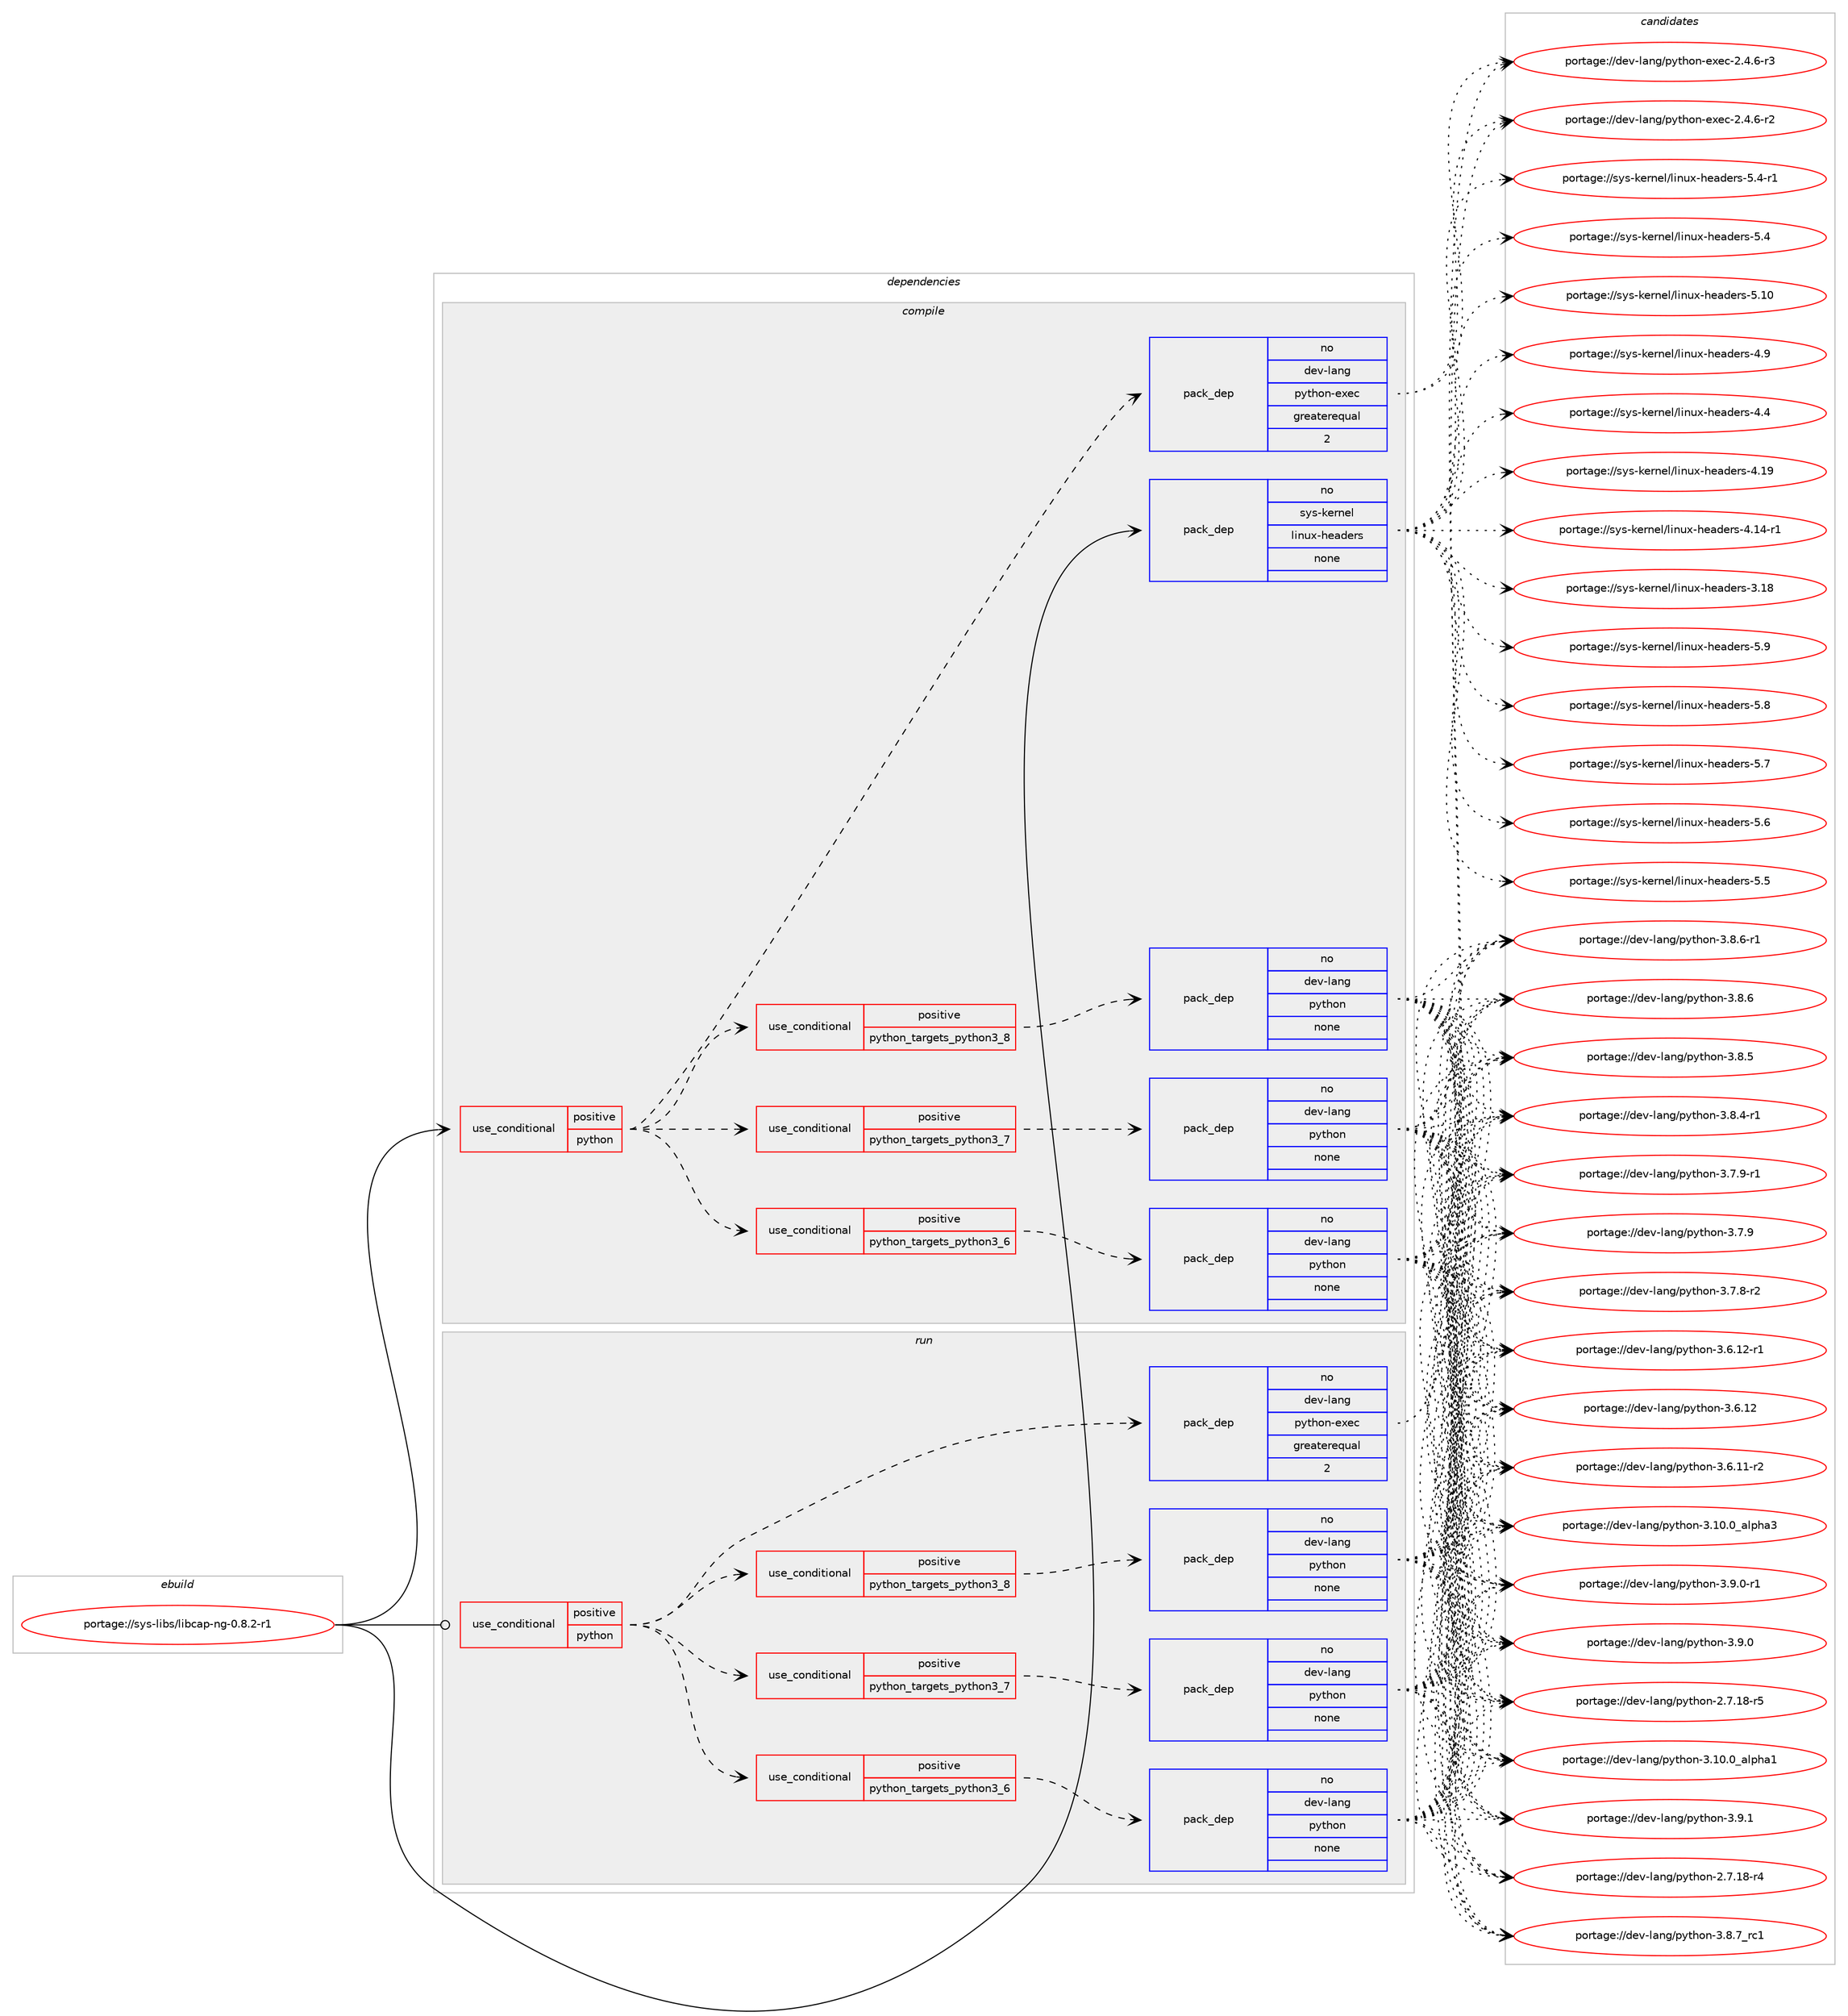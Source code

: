 digraph prolog {

# *************
# Graph options
# *************

newrank=true;
concentrate=true;
compound=true;
graph [rankdir=LR,fontname=Helvetica,fontsize=10,ranksep=1.5];#, ranksep=2.5, nodesep=0.2];
edge  [arrowhead=vee];
node  [fontname=Helvetica,fontsize=10];

# **********
# The ebuild
# **********

subgraph cluster_leftcol {
color=gray;
rank=same;
label=<<i>ebuild</i>>;
id [label="portage://sys-libs/libcap-ng-0.8.2-r1", color=red, width=4, href="../sys-libs/libcap-ng-0.8.2-r1.svg"];
}

# ****************
# The dependencies
# ****************

subgraph cluster_midcol {
color=gray;
label=<<i>dependencies</i>>;
subgraph cluster_compile {
fillcolor="#eeeeee";
style=filled;
label=<<i>compile</i>>;
subgraph cond762 {
dependency3434 [label=<<TABLE BORDER="0" CELLBORDER="1" CELLSPACING="0" CELLPADDING="4"><TR><TD ROWSPAN="3" CELLPADDING="10">use_conditional</TD></TR><TR><TD>positive</TD></TR><TR><TD>python</TD></TR></TABLE>>, shape=none, color=red];
subgraph cond763 {
dependency3435 [label=<<TABLE BORDER="0" CELLBORDER="1" CELLSPACING="0" CELLPADDING="4"><TR><TD ROWSPAN="3" CELLPADDING="10">use_conditional</TD></TR><TR><TD>positive</TD></TR><TR><TD>python_targets_python3_6</TD></TR></TABLE>>, shape=none, color=red];
subgraph pack2620 {
dependency3436 [label=<<TABLE BORDER="0" CELLBORDER="1" CELLSPACING="0" CELLPADDING="4" WIDTH="220"><TR><TD ROWSPAN="6" CELLPADDING="30">pack_dep</TD></TR><TR><TD WIDTH="110">no</TD></TR><TR><TD>dev-lang</TD></TR><TR><TD>python</TD></TR><TR><TD>none</TD></TR><TR><TD></TD></TR></TABLE>>, shape=none, color=blue];
}
dependency3435:e -> dependency3436:w [weight=20,style="dashed",arrowhead="vee"];
}
dependency3434:e -> dependency3435:w [weight=20,style="dashed",arrowhead="vee"];
subgraph cond764 {
dependency3437 [label=<<TABLE BORDER="0" CELLBORDER="1" CELLSPACING="0" CELLPADDING="4"><TR><TD ROWSPAN="3" CELLPADDING="10">use_conditional</TD></TR><TR><TD>positive</TD></TR><TR><TD>python_targets_python3_7</TD></TR></TABLE>>, shape=none, color=red];
subgraph pack2621 {
dependency3438 [label=<<TABLE BORDER="0" CELLBORDER="1" CELLSPACING="0" CELLPADDING="4" WIDTH="220"><TR><TD ROWSPAN="6" CELLPADDING="30">pack_dep</TD></TR><TR><TD WIDTH="110">no</TD></TR><TR><TD>dev-lang</TD></TR><TR><TD>python</TD></TR><TR><TD>none</TD></TR><TR><TD></TD></TR></TABLE>>, shape=none, color=blue];
}
dependency3437:e -> dependency3438:w [weight=20,style="dashed",arrowhead="vee"];
}
dependency3434:e -> dependency3437:w [weight=20,style="dashed",arrowhead="vee"];
subgraph cond765 {
dependency3439 [label=<<TABLE BORDER="0" CELLBORDER="1" CELLSPACING="0" CELLPADDING="4"><TR><TD ROWSPAN="3" CELLPADDING="10">use_conditional</TD></TR><TR><TD>positive</TD></TR><TR><TD>python_targets_python3_8</TD></TR></TABLE>>, shape=none, color=red];
subgraph pack2622 {
dependency3440 [label=<<TABLE BORDER="0" CELLBORDER="1" CELLSPACING="0" CELLPADDING="4" WIDTH="220"><TR><TD ROWSPAN="6" CELLPADDING="30">pack_dep</TD></TR><TR><TD WIDTH="110">no</TD></TR><TR><TD>dev-lang</TD></TR><TR><TD>python</TD></TR><TR><TD>none</TD></TR><TR><TD></TD></TR></TABLE>>, shape=none, color=blue];
}
dependency3439:e -> dependency3440:w [weight=20,style="dashed",arrowhead="vee"];
}
dependency3434:e -> dependency3439:w [weight=20,style="dashed",arrowhead="vee"];
subgraph pack2623 {
dependency3441 [label=<<TABLE BORDER="0" CELLBORDER="1" CELLSPACING="0" CELLPADDING="4" WIDTH="220"><TR><TD ROWSPAN="6" CELLPADDING="30">pack_dep</TD></TR><TR><TD WIDTH="110">no</TD></TR><TR><TD>dev-lang</TD></TR><TR><TD>python-exec</TD></TR><TR><TD>greaterequal</TD></TR><TR><TD>2</TD></TR></TABLE>>, shape=none, color=blue];
}
dependency3434:e -> dependency3441:w [weight=20,style="dashed",arrowhead="vee"];
}
id:e -> dependency3434:w [weight=20,style="solid",arrowhead="vee"];
subgraph pack2624 {
dependency3442 [label=<<TABLE BORDER="0" CELLBORDER="1" CELLSPACING="0" CELLPADDING="4" WIDTH="220"><TR><TD ROWSPAN="6" CELLPADDING="30">pack_dep</TD></TR><TR><TD WIDTH="110">no</TD></TR><TR><TD>sys-kernel</TD></TR><TR><TD>linux-headers</TD></TR><TR><TD>none</TD></TR><TR><TD></TD></TR></TABLE>>, shape=none, color=blue];
}
id:e -> dependency3442:w [weight=20,style="solid",arrowhead="vee"];
}
subgraph cluster_compileandrun {
fillcolor="#eeeeee";
style=filled;
label=<<i>compile and run</i>>;
}
subgraph cluster_run {
fillcolor="#eeeeee";
style=filled;
label=<<i>run</i>>;
subgraph cond766 {
dependency3443 [label=<<TABLE BORDER="0" CELLBORDER="1" CELLSPACING="0" CELLPADDING="4"><TR><TD ROWSPAN="3" CELLPADDING="10">use_conditional</TD></TR><TR><TD>positive</TD></TR><TR><TD>python</TD></TR></TABLE>>, shape=none, color=red];
subgraph cond767 {
dependency3444 [label=<<TABLE BORDER="0" CELLBORDER="1" CELLSPACING="0" CELLPADDING="4"><TR><TD ROWSPAN="3" CELLPADDING="10">use_conditional</TD></TR><TR><TD>positive</TD></TR><TR><TD>python_targets_python3_6</TD></TR></TABLE>>, shape=none, color=red];
subgraph pack2625 {
dependency3445 [label=<<TABLE BORDER="0" CELLBORDER="1" CELLSPACING="0" CELLPADDING="4" WIDTH="220"><TR><TD ROWSPAN="6" CELLPADDING="30">pack_dep</TD></TR><TR><TD WIDTH="110">no</TD></TR><TR><TD>dev-lang</TD></TR><TR><TD>python</TD></TR><TR><TD>none</TD></TR><TR><TD></TD></TR></TABLE>>, shape=none, color=blue];
}
dependency3444:e -> dependency3445:w [weight=20,style="dashed",arrowhead="vee"];
}
dependency3443:e -> dependency3444:w [weight=20,style="dashed",arrowhead="vee"];
subgraph cond768 {
dependency3446 [label=<<TABLE BORDER="0" CELLBORDER="1" CELLSPACING="0" CELLPADDING="4"><TR><TD ROWSPAN="3" CELLPADDING="10">use_conditional</TD></TR><TR><TD>positive</TD></TR><TR><TD>python_targets_python3_7</TD></TR></TABLE>>, shape=none, color=red];
subgraph pack2626 {
dependency3447 [label=<<TABLE BORDER="0" CELLBORDER="1" CELLSPACING="0" CELLPADDING="4" WIDTH="220"><TR><TD ROWSPAN="6" CELLPADDING="30">pack_dep</TD></TR><TR><TD WIDTH="110">no</TD></TR><TR><TD>dev-lang</TD></TR><TR><TD>python</TD></TR><TR><TD>none</TD></TR><TR><TD></TD></TR></TABLE>>, shape=none, color=blue];
}
dependency3446:e -> dependency3447:w [weight=20,style="dashed",arrowhead="vee"];
}
dependency3443:e -> dependency3446:w [weight=20,style="dashed",arrowhead="vee"];
subgraph cond769 {
dependency3448 [label=<<TABLE BORDER="0" CELLBORDER="1" CELLSPACING="0" CELLPADDING="4"><TR><TD ROWSPAN="3" CELLPADDING="10">use_conditional</TD></TR><TR><TD>positive</TD></TR><TR><TD>python_targets_python3_8</TD></TR></TABLE>>, shape=none, color=red];
subgraph pack2627 {
dependency3449 [label=<<TABLE BORDER="0" CELLBORDER="1" CELLSPACING="0" CELLPADDING="4" WIDTH="220"><TR><TD ROWSPAN="6" CELLPADDING="30">pack_dep</TD></TR><TR><TD WIDTH="110">no</TD></TR><TR><TD>dev-lang</TD></TR><TR><TD>python</TD></TR><TR><TD>none</TD></TR><TR><TD></TD></TR></TABLE>>, shape=none, color=blue];
}
dependency3448:e -> dependency3449:w [weight=20,style="dashed",arrowhead="vee"];
}
dependency3443:e -> dependency3448:w [weight=20,style="dashed",arrowhead="vee"];
subgraph pack2628 {
dependency3450 [label=<<TABLE BORDER="0" CELLBORDER="1" CELLSPACING="0" CELLPADDING="4" WIDTH="220"><TR><TD ROWSPAN="6" CELLPADDING="30">pack_dep</TD></TR><TR><TD WIDTH="110">no</TD></TR><TR><TD>dev-lang</TD></TR><TR><TD>python-exec</TD></TR><TR><TD>greaterequal</TD></TR><TR><TD>2</TD></TR></TABLE>>, shape=none, color=blue];
}
dependency3443:e -> dependency3450:w [weight=20,style="dashed",arrowhead="vee"];
}
id:e -> dependency3443:w [weight=20,style="solid",arrowhead="odot"];
}
}

# **************
# The candidates
# **************

subgraph cluster_choices {
rank=same;
color=gray;
label=<<i>candidates</i>>;

subgraph choice2620 {
color=black;
nodesep=1;
choice100101118451089711010347112121116104111110455146574649 [label="portage://dev-lang/python-3.9.1", color=red, width=4,href="../dev-lang/python-3.9.1.svg"];
choice1001011184510897110103471121211161041111104551465746484511449 [label="portage://dev-lang/python-3.9.0-r1", color=red, width=4,href="../dev-lang/python-3.9.0-r1.svg"];
choice100101118451089711010347112121116104111110455146574648 [label="portage://dev-lang/python-3.9.0", color=red, width=4,href="../dev-lang/python-3.9.0.svg"];
choice100101118451089711010347112121116104111110455146564655951149949 [label="portage://dev-lang/python-3.8.7_rc1", color=red, width=4,href="../dev-lang/python-3.8.7_rc1.svg"];
choice1001011184510897110103471121211161041111104551465646544511449 [label="portage://dev-lang/python-3.8.6-r1", color=red, width=4,href="../dev-lang/python-3.8.6-r1.svg"];
choice100101118451089711010347112121116104111110455146564654 [label="portage://dev-lang/python-3.8.6", color=red, width=4,href="../dev-lang/python-3.8.6.svg"];
choice100101118451089711010347112121116104111110455146564653 [label="portage://dev-lang/python-3.8.5", color=red, width=4,href="../dev-lang/python-3.8.5.svg"];
choice1001011184510897110103471121211161041111104551465646524511449 [label="portage://dev-lang/python-3.8.4-r1", color=red, width=4,href="../dev-lang/python-3.8.4-r1.svg"];
choice1001011184510897110103471121211161041111104551465546574511449 [label="portage://dev-lang/python-3.7.9-r1", color=red, width=4,href="../dev-lang/python-3.7.9-r1.svg"];
choice100101118451089711010347112121116104111110455146554657 [label="portage://dev-lang/python-3.7.9", color=red, width=4,href="../dev-lang/python-3.7.9.svg"];
choice1001011184510897110103471121211161041111104551465546564511450 [label="portage://dev-lang/python-3.7.8-r2", color=red, width=4,href="../dev-lang/python-3.7.8-r2.svg"];
choice100101118451089711010347112121116104111110455146544649504511449 [label="portage://dev-lang/python-3.6.12-r1", color=red, width=4,href="../dev-lang/python-3.6.12-r1.svg"];
choice10010111845108971101034711212111610411111045514654464950 [label="portage://dev-lang/python-3.6.12", color=red, width=4,href="../dev-lang/python-3.6.12.svg"];
choice100101118451089711010347112121116104111110455146544649494511450 [label="portage://dev-lang/python-3.6.11-r2", color=red, width=4,href="../dev-lang/python-3.6.11-r2.svg"];
choice1001011184510897110103471121211161041111104551464948464895971081121049751 [label="portage://dev-lang/python-3.10.0_alpha3", color=red, width=4,href="../dev-lang/python-3.10.0_alpha3.svg"];
choice1001011184510897110103471121211161041111104551464948464895971081121049749 [label="portage://dev-lang/python-3.10.0_alpha1", color=red, width=4,href="../dev-lang/python-3.10.0_alpha1.svg"];
choice100101118451089711010347112121116104111110455046554649564511453 [label="portage://dev-lang/python-2.7.18-r5", color=red, width=4,href="../dev-lang/python-2.7.18-r5.svg"];
choice100101118451089711010347112121116104111110455046554649564511452 [label="portage://dev-lang/python-2.7.18-r4", color=red, width=4,href="../dev-lang/python-2.7.18-r4.svg"];
dependency3436:e -> choice100101118451089711010347112121116104111110455146574649:w [style=dotted,weight="100"];
dependency3436:e -> choice1001011184510897110103471121211161041111104551465746484511449:w [style=dotted,weight="100"];
dependency3436:e -> choice100101118451089711010347112121116104111110455146574648:w [style=dotted,weight="100"];
dependency3436:e -> choice100101118451089711010347112121116104111110455146564655951149949:w [style=dotted,weight="100"];
dependency3436:e -> choice1001011184510897110103471121211161041111104551465646544511449:w [style=dotted,weight="100"];
dependency3436:e -> choice100101118451089711010347112121116104111110455146564654:w [style=dotted,weight="100"];
dependency3436:e -> choice100101118451089711010347112121116104111110455146564653:w [style=dotted,weight="100"];
dependency3436:e -> choice1001011184510897110103471121211161041111104551465646524511449:w [style=dotted,weight="100"];
dependency3436:e -> choice1001011184510897110103471121211161041111104551465546574511449:w [style=dotted,weight="100"];
dependency3436:e -> choice100101118451089711010347112121116104111110455146554657:w [style=dotted,weight="100"];
dependency3436:e -> choice1001011184510897110103471121211161041111104551465546564511450:w [style=dotted,weight="100"];
dependency3436:e -> choice100101118451089711010347112121116104111110455146544649504511449:w [style=dotted,weight="100"];
dependency3436:e -> choice10010111845108971101034711212111610411111045514654464950:w [style=dotted,weight="100"];
dependency3436:e -> choice100101118451089711010347112121116104111110455146544649494511450:w [style=dotted,weight="100"];
dependency3436:e -> choice1001011184510897110103471121211161041111104551464948464895971081121049751:w [style=dotted,weight="100"];
dependency3436:e -> choice1001011184510897110103471121211161041111104551464948464895971081121049749:w [style=dotted,weight="100"];
dependency3436:e -> choice100101118451089711010347112121116104111110455046554649564511453:w [style=dotted,weight="100"];
dependency3436:e -> choice100101118451089711010347112121116104111110455046554649564511452:w [style=dotted,weight="100"];
}
subgraph choice2621 {
color=black;
nodesep=1;
choice100101118451089711010347112121116104111110455146574649 [label="portage://dev-lang/python-3.9.1", color=red, width=4,href="../dev-lang/python-3.9.1.svg"];
choice1001011184510897110103471121211161041111104551465746484511449 [label="portage://dev-lang/python-3.9.0-r1", color=red, width=4,href="../dev-lang/python-3.9.0-r1.svg"];
choice100101118451089711010347112121116104111110455146574648 [label="portage://dev-lang/python-3.9.0", color=red, width=4,href="../dev-lang/python-3.9.0.svg"];
choice100101118451089711010347112121116104111110455146564655951149949 [label="portage://dev-lang/python-3.8.7_rc1", color=red, width=4,href="../dev-lang/python-3.8.7_rc1.svg"];
choice1001011184510897110103471121211161041111104551465646544511449 [label="portage://dev-lang/python-3.8.6-r1", color=red, width=4,href="../dev-lang/python-3.8.6-r1.svg"];
choice100101118451089711010347112121116104111110455146564654 [label="portage://dev-lang/python-3.8.6", color=red, width=4,href="../dev-lang/python-3.8.6.svg"];
choice100101118451089711010347112121116104111110455146564653 [label="portage://dev-lang/python-3.8.5", color=red, width=4,href="../dev-lang/python-3.8.5.svg"];
choice1001011184510897110103471121211161041111104551465646524511449 [label="portage://dev-lang/python-3.8.4-r1", color=red, width=4,href="../dev-lang/python-3.8.4-r1.svg"];
choice1001011184510897110103471121211161041111104551465546574511449 [label="portage://dev-lang/python-3.7.9-r1", color=red, width=4,href="../dev-lang/python-3.7.9-r1.svg"];
choice100101118451089711010347112121116104111110455146554657 [label="portage://dev-lang/python-3.7.9", color=red, width=4,href="../dev-lang/python-3.7.9.svg"];
choice1001011184510897110103471121211161041111104551465546564511450 [label="portage://dev-lang/python-3.7.8-r2", color=red, width=4,href="../dev-lang/python-3.7.8-r2.svg"];
choice100101118451089711010347112121116104111110455146544649504511449 [label="portage://dev-lang/python-3.6.12-r1", color=red, width=4,href="../dev-lang/python-3.6.12-r1.svg"];
choice10010111845108971101034711212111610411111045514654464950 [label="portage://dev-lang/python-3.6.12", color=red, width=4,href="../dev-lang/python-3.6.12.svg"];
choice100101118451089711010347112121116104111110455146544649494511450 [label="portage://dev-lang/python-3.6.11-r2", color=red, width=4,href="../dev-lang/python-3.6.11-r2.svg"];
choice1001011184510897110103471121211161041111104551464948464895971081121049751 [label="portage://dev-lang/python-3.10.0_alpha3", color=red, width=4,href="../dev-lang/python-3.10.0_alpha3.svg"];
choice1001011184510897110103471121211161041111104551464948464895971081121049749 [label="portage://dev-lang/python-3.10.0_alpha1", color=red, width=4,href="../dev-lang/python-3.10.0_alpha1.svg"];
choice100101118451089711010347112121116104111110455046554649564511453 [label="portage://dev-lang/python-2.7.18-r5", color=red, width=4,href="../dev-lang/python-2.7.18-r5.svg"];
choice100101118451089711010347112121116104111110455046554649564511452 [label="portage://dev-lang/python-2.7.18-r4", color=red, width=4,href="../dev-lang/python-2.7.18-r4.svg"];
dependency3438:e -> choice100101118451089711010347112121116104111110455146574649:w [style=dotted,weight="100"];
dependency3438:e -> choice1001011184510897110103471121211161041111104551465746484511449:w [style=dotted,weight="100"];
dependency3438:e -> choice100101118451089711010347112121116104111110455146574648:w [style=dotted,weight="100"];
dependency3438:e -> choice100101118451089711010347112121116104111110455146564655951149949:w [style=dotted,weight="100"];
dependency3438:e -> choice1001011184510897110103471121211161041111104551465646544511449:w [style=dotted,weight="100"];
dependency3438:e -> choice100101118451089711010347112121116104111110455146564654:w [style=dotted,weight="100"];
dependency3438:e -> choice100101118451089711010347112121116104111110455146564653:w [style=dotted,weight="100"];
dependency3438:e -> choice1001011184510897110103471121211161041111104551465646524511449:w [style=dotted,weight="100"];
dependency3438:e -> choice1001011184510897110103471121211161041111104551465546574511449:w [style=dotted,weight="100"];
dependency3438:e -> choice100101118451089711010347112121116104111110455146554657:w [style=dotted,weight="100"];
dependency3438:e -> choice1001011184510897110103471121211161041111104551465546564511450:w [style=dotted,weight="100"];
dependency3438:e -> choice100101118451089711010347112121116104111110455146544649504511449:w [style=dotted,weight="100"];
dependency3438:e -> choice10010111845108971101034711212111610411111045514654464950:w [style=dotted,weight="100"];
dependency3438:e -> choice100101118451089711010347112121116104111110455146544649494511450:w [style=dotted,weight="100"];
dependency3438:e -> choice1001011184510897110103471121211161041111104551464948464895971081121049751:w [style=dotted,weight="100"];
dependency3438:e -> choice1001011184510897110103471121211161041111104551464948464895971081121049749:w [style=dotted,weight="100"];
dependency3438:e -> choice100101118451089711010347112121116104111110455046554649564511453:w [style=dotted,weight="100"];
dependency3438:e -> choice100101118451089711010347112121116104111110455046554649564511452:w [style=dotted,weight="100"];
}
subgraph choice2622 {
color=black;
nodesep=1;
choice100101118451089711010347112121116104111110455146574649 [label="portage://dev-lang/python-3.9.1", color=red, width=4,href="../dev-lang/python-3.9.1.svg"];
choice1001011184510897110103471121211161041111104551465746484511449 [label="portage://dev-lang/python-3.9.0-r1", color=red, width=4,href="../dev-lang/python-3.9.0-r1.svg"];
choice100101118451089711010347112121116104111110455146574648 [label="portage://dev-lang/python-3.9.0", color=red, width=4,href="../dev-lang/python-3.9.0.svg"];
choice100101118451089711010347112121116104111110455146564655951149949 [label="portage://dev-lang/python-3.8.7_rc1", color=red, width=4,href="../dev-lang/python-3.8.7_rc1.svg"];
choice1001011184510897110103471121211161041111104551465646544511449 [label="portage://dev-lang/python-3.8.6-r1", color=red, width=4,href="../dev-lang/python-3.8.6-r1.svg"];
choice100101118451089711010347112121116104111110455146564654 [label="portage://dev-lang/python-3.8.6", color=red, width=4,href="../dev-lang/python-3.8.6.svg"];
choice100101118451089711010347112121116104111110455146564653 [label="portage://dev-lang/python-3.8.5", color=red, width=4,href="../dev-lang/python-3.8.5.svg"];
choice1001011184510897110103471121211161041111104551465646524511449 [label="portage://dev-lang/python-3.8.4-r1", color=red, width=4,href="../dev-lang/python-3.8.4-r1.svg"];
choice1001011184510897110103471121211161041111104551465546574511449 [label="portage://dev-lang/python-3.7.9-r1", color=red, width=4,href="../dev-lang/python-3.7.9-r1.svg"];
choice100101118451089711010347112121116104111110455146554657 [label="portage://dev-lang/python-3.7.9", color=red, width=4,href="../dev-lang/python-3.7.9.svg"];
choice1001011184510897110103471121211161041111104551465546564511450 [label="portage://dev-lang/python-3.7.8-r2", color=red, width=4,href="../dev-lang/python-3.7.8-r2.svg"];
choice100101118451089711010347112121116104111110455146544649504511449 [label="portage://dev-lang/python-3.6.12-r1", color=red, width=4,href="../dev-lang/python-3.6.12-r1.svg"];
choice10010111845108971101034711212111610411111045514654464950 [label="portage://dev-lang/python-3.6.12", color=red, width=4,href="../dev-lang/python-3.6.12.svg"];
choice100101118451089711010347112121116104111110455146544649494511450 [label="portage://dev-lang/python-3.6.11-r2", color=red, width=4,href="../dev-lang/python-3.6.11-r2.svg"];
choice1001011184510897110103471121211161041111104551464948464895971081121049751 [label="portage://dev-lang/python-3.10.0_alpha3", color=red, width=4,href="../dev-lang/python-3.10.0_alpha3.svg"];
choice1001011184510897110103471121211161041111104551464948464895971081121049749 [label="portage://dev-lang/python-3.10.0_alpha1", color=red, width=4,href="../dev-lang/python-3.10.0_alpha1.svg"];
choice100101118451089711010347112121116104111110455046554649564511453 [label="portage://dev-lang/python-2.7.18-r5", color=red, width=4,href="../dev-lang/python-2.7.18-r5.svg"];
choice100101118451089711010347112121116104111110455046554649564511452 [label="portage://dev-lang/python-2.7.18-r4", color=red, width=4,href="../dev-lang/python-2.7.18-r4.svg"];
dependency3440:e -> choice100101118451089711010347112121116104111110455146574649:w [style=dotted,weight="100"];
dependency3440:e -> choice1001011184510897110103471121211161041111104551465746484511449:w [style=dotted,weight="100"];
dependency3440:e -> choice100101118451089711010347112121116104111110455146574648:w [style=dotted,weight="100"];
dependency3440:e -> choice100101118451089711010347112121116104111110455146564655951149949:w [style=dotted,weight="100"];
dependency3440:e -> choice1001011184510897110103471121211161041111104551465646544511449:w [style=dotted,weight="100"];
dependency3440:e -> choice100101118451089711010347112121116104111110455146564654:w [style=dotted,weight="100"];
dependency3440:e -> choice100101118451089711010347112121116104111110455146564653:w [style=dotted,weight="100"];
dependency3440:e -> choice1001011184510897110103471121211161041111104551465646524511449:w [style=dotted,weight="100"];
dependency3440:e -> choice1001011184510897110103471121211161041111104551465546574511449:w [style=dotted,weight="100"];
dependency3440:e -> choice100101118451089711010347112121116104111110455146554657:w [style=dotted,weight="100"];
dependency3440:e -> choice1001011184510897110103471121211161041111104551465546564511450:w [style=dotted,weight="100"];
dependency3440:e -> choice100101118451089711010347112121116104111110455146544649504511449:w [style=dotted,weight="100"];
dependency3440:e -> choice10010111845108971101034711212111610411111045514654464950:w [style=dotted,weight="100"];
dependency3440:e -> choice100101118451089711010347112121116104111110455146544649494511450:w [style=dotted,weight="100"];
dependency3440:e -> choice1001011184510897110103471121211161041111104551464948464895971081121049751:w [style=dotted,weight="100"];
dependency3440:e -> choice1001011184510897110103471121211161041111104551464948464895971081121049749:w [style=dotted,weight="100"];
dependency3440:e -> choice100101118451089711010347112121116104111110455046554649564511453:w [style=dotted,weight="100"];
dependency3440:e -> choice100101118451089711010347112121116104111110455046554649564511452:w [style=dotted,weight="100"];
}
subgraph choice2623 {
color=black;
nodesep=1;
choice10010111845108971101034711212111610411111045101120101994550465246544511451 [label="portage://dev-lang/python-exec-2.4.6-r3", color=red, width=4,href="../dev-lang/python-exec-2.4.6-r3.svg"];
choice10010111845108971101034711212111610411111045101120101994550465246544511450 [label="portage://dev-lang/python-exec-2.4.6-r2", color=red, width=4,href="../dev-lang/python-exec-2.4.6-r2.svg"];
dependency3441:e -> choice10010111845108971101034711212111610411111045101120101994550465246544511451:w [style=dotted,weight="100"];
dependency3441:e -> choice10010111845108971101034711212111610411111045101120101994550465246544511450:w [style=dotted,weight="100"];
}
subgraph choice2624 {
color=black;
nodesep=1;
choice1151211154510710111411010110847108105110117120451041019710010111411545534657 [label="portage://sys-kernel/linux-headers-5.9", color=red, width=4,href="../sys-kernel/linux-headers-5.9.svg"];
choice1151211154510710111411010110847108105110117120451041019710010111411545534656 [label="portage://sys-kernel/linux-headers-5.8", color=red, width=4,href="../sys-kernel/linux-headers-5.8.svg"];
choice1151211154510710111411010110847108105110117120451041019710010111411545534655 [label="portage://sys-kernel/linux-headers-5.7", color=red, width=4,href="../sys-kernel/linux-headers-5.7.svg"];
choice1151211154510710111411010110847108105110117120451041019710010111411545534654 [label="portage://sys-kernel/linux-headers-5.6", color=red, width=4,href="../sys-kernel/linux-headers-5.6.svg"];
choice1151211154510710111411010110847108105110117120451041019710010111411545534653 [label="portage://sys-kernel/linux-headers-5.5", color=red, width=4,href="../sys-kernel/linux-headers-5.5.svg"];
choice11512111545107101114110101108471081051101171204510410197100101114115455346524511449 [label="portage://sys-kernel/linux-headers-5.4-r1", color=red, width=4,href="../sys-kernel/linux-headers-5.4-r1.svg"];
choice1151211154510710111411010110847108105110117120451041019710010111411545534652 [label="portage://sys-kernel/linux-headers-5.4", color=red, width=4,href="../sys-kernel/linux-headers-5.4.svg"];
choice115121115451071011141101011084710810511011712045104101971001011141154553464948 [label="portage://sys-kernel/linux-headers-5.10", color=red, width=4,href="../sys-kernel/linux-headers-5.10.svg"];
choice1151211154510710111411010110847108105110117120451041019710010111411545524657 [label="portage://sys-kernel/linux-headers-4.9", color=red, width=4,href="../sys-kernel/linux-headers-4.9.svg"];
choice1151211154510710111411010110847108105110117120451041019710010111411545524652 [label="portage://sys-kernel/linux-headers-4.4", color=red, width=4,href="../sys-kernel/linux-headers-4.4.svg"];
choice115121115451071011141101011084710810511011712045104101971001011141154552464957 [label="portage://sys-kernel/linux-headers-4.19", color=red, width=4,href="../sys-kernel/linux-headers-4.19.svg"];
choice1151211154510710111411010110847108105110117120451041019710010111411545524649524511449 [label="portage://sys-kernel/linux-headers-4.14-r1", color=red, width=4,href="../sys-kernel/linux-headers-4.14-r1.svg"];
choice115121115451071011141101011084710810511011712045104101971001011141154551464956 [label="portage://sys-kernel/linux-headers-3.18", color=red, width=4,href="../sys-kernel/linux-headers-3.18.svg"];
dependency3442:e -> choice1151211154510710111411010110847108105110117120451041019710010111411545534657:w [style=dotted,weight="100"];
dependency3442:e -> choice1151211154510710111411010110847108105110117120451041019710010111411545534656:w [style=dotted,weight="100"];
dependency3442:e -> choice1151211154510710111411010110847108105110117120451041019710010111411545534655:w [style=dotted,weight="100"];
dependency3442:e -> choice1151211154510710111411010110847108105110117120451041019710010111411545534654:w [style=dotted,weight="100"];
dependency3442:e -> choice1151211154510710111411010110847108105110117120451041019710010111411545534653:w [style=dotted,weight="100"];
dependency3442:e -> choice11512111545107101114110101108471081051101171204510410197100101114115455346524511449:w [style=dotted,weight="100"];
dependency3442:e -> choice1151211154510710111411010110847108105110117120451041019710010111411545534652:w [style=dotted,weight="100"];
dependency3442:e -> choice115121115451071011141101011084710810511011712045104101971001011141154553464948:w [style=dotted,weight="100"];
dependency3442:e -> choice1151211154510710111411010110847108105110117120451041019710010111411545524657:w [style=dotted,weight="100"];
dependency3442:e -> choice1151211154510710111411010110847108105110117120451041019710010111411545524652:w [style=dotted,weight="100"];
dependency3442:e -> choice115121115451071011141101011084710810511011712045104101971001011141154552464957:w [style=dotted,weight="100"];
dependency3442:e -> choice1151211154510710111411010110847108105110117120451041019710010111411545524649524511449:w [style=dotted,weight="100"];
dependency3442:e -> choice115121115451071011141101011084710810511011712045104101971001011141154551464956:w [style=dotted,weight="100"];
}
subgraph choice2625 {
color=black;
nodesep=1;
choice100101118451089711010347112121116104111110455146574649 [label="portage://dev-lang/python-3.9.1", color=red, width=4,href="../dev-lang/python-3.9.1.svg"];
choice1001011184510897110103471121211161041111104551465746484511449 [label="portage://dev-lang/python-3.9.0-r1", color=red, width=4,href="../dev-lang/python-3.9.0-r1.svg"];
choice100101118451089711010347112121116104111110455146574648 [label="portage://dev-lang/python-3.9.0", color=red, width=4,href="../dev-lang/python-3.9.0.svg"];
choice100101118451089711010347112121116104111110455146564655951149949 [label="portage://dev-lang/python-3.8.7_rc1", color=red, width=4,href="../dev-lang/python-3.8.7_rc1.svg"];
choice1001011184510897110103471121211161041111104551465646544511449 [label="portage://dev-lang/python-3.8.6-r1", color=red, width=4,href="../dev-lang/python-3.8.6-r1.svg"];
choice100101118451089711010347112121116104111110455146564654 [label="portage://dev-lang/python-3.8.6", color=red, width=4,href="../dev-lang/python-3.8.6.svg"];
choice100101118451089711010347112121116104111110455146564653 [label="portage://dev-lang/python-3.8.5", color=red, width=4,href="../dev-lang/python-3.8.5.svg"];
choice1001011184510897110103471121211161041111104551465646524511449 [label="portage://dev-lang/python-3.8.4-r1", color=red, width=4,href="../dev-lang/python-3.8.4-r1.svg"];
choice1001011184510897110103471121211161041111104551465546574511449 [label="portage://dev-lang/python-3.7.9-r1", color=red, width=4,href="../dev-lang/python-3.7.9-r1.svg"];
choice100101118451089711010347112121116104111110455146554657 [label="portage://dev-lang/python-3.7.9", color=red, width=4,href="../dev-lang/python-3.7.9.svg"];
choice1001011184510897110103471121211161041111104551465546564511450 [label="portage://dev-lang/python-3.7.8-r2", color=red, width=4,href="../dev-lang/python-3.7.8-r2.svg"];
choice100101118451089711010347112121116104111110455146544649504511449 [label="portage://dev-lang/python-3.6.12-r1", color=red, width=4,href="../dev-lang/python-3.6.12-r1.svg"];
choice10010111845108971101034711212111610411111045514654464950 [label="portage://dev-lang/python-3.6.12", color=red, width=4,href="../dev-lang/python-3.6.12.svg"];
choice100101118451089711010347112121116104111110455146544649494511450 [label="portage://dev-lang/python-3.6.11-r2", color=red, width=4,href="../dev-lang/python-3.6.11-r2.svg"];
choice1001011184510897110103471121211161041111104551464948464895971081121049751 [label="portage://dev-lang/python-3.10.0_alpha3", color=red, width=4,href="../dev-lang/python-3.10.0_alpha3.svg"];
choice1001011184510897110103471121211161041111104551464948464895971081121049749 [label="portage://dev-lang/python-3.10.0_alpha1", color=red, width=4,href="../dev-lang/python-3.10.0_alpha1.svg"];
choice100101118451089711010347112121116104111110455046554649564511453 [label="portage://dev-lang/python-2.7.18-r5", color=red, width=4,href="../dev-lang/python-2.7.18-r5.svg"];
choice100101118451089711010347112121116104111110455046554649564511452 [label="portage://dev-lang/python-2.7.18-r4", color=red, width=4,href="../dev-lang/python-2.7.18-r4.svg"];
dependency3445:e -> choice100101118451089711010347112121116104111110455146574649:w [style=dotted,weight="100"];
dependency3445:e -> choice1001011184510897110103471121211161041111104551465746484511449:w [style=dotted,weight="100"];
dependency3445:e -> choice100101118451089711010347112121116104111110455146574648:w [style=dotted,weight="100"];
dependency3445:e -> choice100101118451089711010347112121116104111110455146564655951149949:w [style=dotted,weight="100"];
dependency3445:e -> choice1001011184510897110103471121211161041111104551465646544511449:w [style=dotted,weight="100"];
dependency3445:e -> choice100101118451089711010347112121116104111110455146564654:w [style=dotted,weight="100"];
dependency3445:e -> choice100101118451089711010347112121116104111110455146564653:w [style=dotted,weight="100"];
dependency3445:e -> choice1001011184510897110103471121211161041111104551465646524511449:w [style=dotted,weight="100"];
dependency3445:e -> choice1001011184510897110103471121211161041111104551465546574511449:w [style=dotted,weight="100"];
dependency3445:e -> choice100101118451089711010347112121116104111110455146554657:w [style=dotted,weight="100"];
dependency3445:e -> choice1001011184510897110103471121211161041111104551465546564511450:w [style=dotted,weight="100"];
dependency3445:e -> choice100101118451089711010347112121116104111110455146544649504511449:w [style=dotted,weight="100"];
dependency3445:e -> choice10010111845108971101034711212111610411111045514654464950:w [style=dotted,weight="100"];
dependency3445:e -> choice100101118451089711010347112121116104111110455146544649494511450:w [style=dotted,weight="100"];
dependency3445:e -> choice1001011184510897110103471121211161041111104551464948464895971081121049751:w [style=dotted,weight="100"];
dependency3445:e -> choice1001011184510897110103471121211161041111104551464948464895971081121049749:w [style=dotted,weight="100"];
dependency3445:e -> choice100101118451089711010347112121116104111110455046554649564511453:w [style=dotted,weight="100"];
dependency3445:e -> choice100101118451089711010347112121116104111110455046554649564511452:w [style=dotted,weight="100"];
}
subgraph choice2626 {
color=black;
nodesep=1;
choice100101118451089711010347112121116104111110455146574649 [label="portage://dev-lang/python-3.9.1", color=red, width=4,href="../dev-lang/python-3.9.1.svg"];
choice1001011184510897110103471121211161041111104551465746484511449 [label="portage://dev-lang/python-3.9.0-r1", color=red, width=4,href="../dev-lang/python-3.9.0-r1.svg"];
choice100101118451089711010347112121116104111110455146574648 [label="portage://dev-lang/python-3.9.0", color=red, width=4,href="../dev-lang/python-3.9.0.svg"];
choice100101118451089711010347112121116104111110455146564655951149949 [label="portage://dev-lang/python-3.8.7_rc1", color=red, width=4,href="../dev-lang/python-3.8.7_rc1.svg"];
choice1001011184510897110103471121211161041111104551465646544511449 [label="portage://dev-lang/python-3.8.6-r1", color=red, width=4,href="../dev-lang/python-3.8.6-r1.svg"];
choice100101118451089711010347112121116104111110455146564654 [label="portage://dev-lang/python-3.8.6", color=red, width=4,href="../dev-lang/python-3.8.6.svg"];
choice100101118451089711010347112121116104111110455146564653 [label="portage://dev-lang/python-3.8.5", color=red, width=4,href="../dev-lang/python-3.8.5.svg"];
choice1001011184510897110103471121211161041111104551465646524511449 [label="portage://dev-lang/python-3.8.4-r1", color=red, width=4,href="../dev-lang/python-3.8.4-r1.svg"];
choice1001011184510897110103471121211161041111104551465546574511449 [label="portage://dev-lang/python-3.7.9-r1", color=red, width=4,href="../dev-lang/python-3.7.9-r1.svg"];
choice100101118451089711010347112121116104111110455146554657 [label="portage://dev-lang/python-3.7.9", color=red, width=4,href="../dev-lang/python-3.7.9.svg"];
choice1001011184510897110103471121211161041111104551465546564511450 [label="portage://dev-lang/python-3.7.8-r2", color=red, width=4,href="../dev-lang/python-3.7.8-r2.svg"];
choice100101118451089711010347112121116104111110455146544649504511449 [label="portage://dev-lang/python-3.6.12-r1", color=red, width=4,href="../dev-lang/python-3.6.12-r1.svg"];
choice10010111845108971101034711212111610411111045514654464950 [label="portage://dev-lang/python-3.6.12", color=red, width=4,href="../dev-lang/python-3.6.12.svg"];
choice100101118451089711010347112121116104111110455146544649494511450 [label="portage://dev-lang/python-3.6.11-r2", color=red, width=4,href="../dev-lang/python-3.6.11-r2.svg"];
choice1001011184510897110103471121211161041111104551464948464895971081121049751 [label="portage://dev-lang/python-3.10.0_alpha3", color=red, width=4,href="../dev-lang/python-3.10.0_alpha3.svg"];
choice1001011184510897110103471121211161041111104551464948464895971081121049749 [label="portage://dev-lang/python-3.10.0_alpha1", color=red, width=4,href="../dev-lang/python-3.10.0_alpha1.svg"];
choice100101118451089711010347112121116104111110455046554649564511453 [label="portage://dev-lang/python-2.7.18-r5", color=red, width=4,href="../dev-lang/python-2.7.18-r5.svg"];
choice100101118451089711010347112121116104111110455046554649564511452 [label="portage://dev-lang/python-2.7.18-r4", color=red, width=4,href="../dev-lang/python-2.7.18-r4.svg"];
dependency3447:e -> choice100101118451089711010347112121116104111110455146574649:w [style=dotted,weight="100"];
dependency3447:e -> choice1001011184510897110103471121211161041111104551465746484511449:w [style=dotted,weight="100"];
dependency3447:e -> choice100101118451089711010347112121116104111110455146574648:w [style=dotted,weight="100"];
dependency3447:e -> choice100101118451089711010347112121116104111110455146564655951149949:w [style=dotted,weight="100"];
dependency3447:e -> choice1001011184510897110103471121211161041111104551465646544511449:w [style=dotted,weight="100"];
dependency3447:e -> choice100101118451089711010347112121116104111110455146564654:w [style=dotted,weight="100"];
dependency3447:e -> choice100101118451089711010347112121116104111110455146564653:w [style=dotted,weight="100"];
dependency3447:e -> choice1001011184510897110103471121211161041111104551465646524511449:w [style=dotted,weight="100"];
dependency3447:e -> choice1001011184510897110103471121211161041111104551465546574511449:w [style=dotted,weight="100"];
dependency3447:e -> choice100101118451089711010347112121116104111110455146554657:w [style=dotted,weight="100"];
dependency3447:e -> choice1001011184510897110103471121211161041111104551465546564511450:w [style=dotted,weight="100"];
dependency3447:e -> choice100101118451089711010347112121116104111110455146544649504511449:w [style=dotted,weight="100"];
dependency3447:e -> choice10010111845108971101034711212111610411111045514654464950:w [style=dotted,weight="100"];
dependency3447:e -> choice100101118451089711010347112121116104111110455146544649494511450:w [style=dotted,weight="100"];
dependency3447:e -> choice1001011184510897110103471121211161041111104551464948464895971081121049751:w [style=dotted,weight="100"];
dependency3447:e -> choice1001011184510897110103471121211161041111104551464948464895971081121049749:w [style=dotted,weight="100"];
dependency3447:e -> choice100101118451089711010347112121116104111110455046554649564511453:w [style=dotted,weight="100"];
dependency3447:e -> choice100101118451089711010347112121116104111110455046554649564511452:w [style=dotted,weight="100"];
}
subgraph choice2627 {
color=black;
nodesep=1;
choice100101118451089711010347112121116104111110455146574649 [label="portage://dev-lang/python-3.9.1", color=red, width=4,href="../dev-lang/python-3.9.1.svg"];
choice1001011184510897110103471121211161041111104551465746484511449 [label="portage://dev-lang/python-3.9.0-r1", color=red, width=4,href="../dev-lang/python-3.9.0-r1.svg"];
choice100101118451089711010347112121116104111110455146574648 [label="portage://dev-lang/python-3.9.0", color=red, width=4,href="../dev-lang/python-3.9.0.svg"];
choice100101118451089711010347112121116104111110455146564655951149949 [label="portage://dev-lang/python-3.8.7_rc1", color=red, width=4,href="../dev-lang/python-3.8.7_rc1.svg"];
choice1001011184510897110103471121211161041111104551465646544511449 [label="portage://dev-lang/python-3.8.6-r1", color=red, width=4,href="../dev-lang/python-3.8.6-r1.svg"];
choice100101118451089711010347112121116104111110455146564654 [label="portage://dev-lang/python-3.8.6", color=red, width=4,href="../dev-lang/python-3.8.6.svg"];
choice100101118451089711010347112121116104111110455146564653 [label="portage://dev-lang/python-3.8.5", color=red, width=4,href="../dev-lang/python-3.8.5.svg"];
choice1001011184510897110103471121211161041111104551465646524511449 [label="portage://dev-lang/python-3.8.4-r1", color=red, width=4,href="../dev-lang/python-3.8.4-r1.svg"];
choice1001011184510897110103471121211161041111104551465546574511449 [label="portage://dev-lang/python-3.7.9-r1", color=red, width=4,href="../dev-lang/python-3.7.9-r1.svg"];
choice100101118451089711010347112121116104111110455146554657 [label="portage://dev-lang/python-3.7.9", color=red, width=4,href="../dev-lang/python-3.7.9.svg"];
choice1001011184510897110103471121211161041111104551465546564511450 [label="portage://dev-lang/python-3.7.8-r2", color=red, width=4,href="../dev-lang/python-3.7.8-r2.svg"];
choice100101118451089711010347112121116104111110455146544649504511449 [label="portage://dev-lang/python-3.6.12-r1", color=red, width=4,href="../dev-lang/python-3.6.12-r1.svg"];
choice10010111845108971101034711212111610411111045514654464950 [label="portage://dev-lang/python-3.6.12", color=red, width=4,href="../dev-lang/python-3.6.12.svg"];
choice100101118451089711010347112121116104111110455146544649494511450 [label="portage://dev-lang/python-3.6.11-r2", color=red, width=4,href="../dev-lang/python-3.6.11-r2.svg"];
choice1001011184510897110103471121211161041111104551464948464895971081121049751 [label="portage://dev-lang/python-3.10.0_alpha3", color=red, width=4,href="../dev-lang/python-3.10.0_alpha3.svg"];
choice1001011184510897110103471121211161041111104551464948464895971081121049749 [label="portage://dev-lang/python-3.10.0_alpha1", color=red, width=4,href="../dev-lang/python-3.10.0_alpha1.svg"];
choice100101118451089711010347112121116104111110455046554649564511453 [label="portage://dev-lang/python-2.7.18-r5", color=red, width=4,href="../dev-lang/python-2.7.18-r5.svg"];
choice100101118451089711010347112121116104111110455046554649564511452 [label="portage://dev-lang/python-2.7.18-r4", color=red, width=4,href="../dev-lang/python-2.7.18-r4.svg"];
dependency3449:e -> choice100101118451089711010347112121116104111110455146574649:w [style=dotted,weight="100"];
dependency3449:e -> choice1001011184510897110103471121211161041111104551465746484511449:w [style=dotted,weight="100"];
dependency3449:e -> choice100101118451089711010347112121116104111110455146574648:w [style=dotted,weight="100"];
dependency3449:e -> choice100101118451089711010347112121116104111110455146564655951149949:w [style=dotted,weight="100"];
dependency3449:e -> choice1001011184510897110103471121211161041111104551465646544511449:w [style=dotted,weight="100"];
dependency3449:e -> choice100101118451089711010347112121116104111110455146564654:w [style=dotted,weight="100"];
dependency3449:e -> choice100101118451089711010347112121116104111110455146564653:w [style=dotted,weight="100"];
dependency3449:e -> choice1001011184510897110103471121211161041111104551465646524511449:w [style=dotted,weight="100"];
dependency3449:e -> choice1001011184510897110103471121211161041111104551465546574511449:w [style=dotted,weight="100"];
dependency3449:e -> choice100101118451089711010347112121116104111110455146554657:w [style=dotted,weight="100"];
dependency3449:e -> choice1001011184510897110103471121211161041111104551465546564511450:w [style=dotted,weight="100"];
dependency3449:e -> choice100101118451089711010347112121116104111110455146544649504511449:w [style=dotted,weight="100"];
dependency3449:e -> choice10010111845108971101034711212111610411111045514654464950:w [style=dotted,weight="100"];
dependency3449:e -> choice100101118451089711010347112121116104111110455146544649494511450:w [style=dotted,weight="100"];
dependency3449:e -> choice1001011184510897110103471121211161041111104551464948464895971081121049751:w [style=dotted,weight="100"];
dependency3449:e -> choice1001011184510897110103471121211161041111104551464948464895971081121049749:w [style=dotted,weight="100"];
dependency3449:e -> choice100101118451089711010347112121116104111110455046554649564511453:w [style=dotted,weight="100"];
dependency3449:e -> choice100101118451089711010347112121116104111110455046554649564511452:w [style=dotted,weight="100"];
}
subgraph choice2628 {
color=black;
nodesep=1;
choice10010111845108971101034711212111610411111045101120101994550465246544511451 [label="portage://dev-lang/python-exec-2.4.6-r3", color=red, width=4,href="../dev-lang/python-exec-2.4.6-r3.svg"];
choice10010111845108971101034711212111610411111045101120101994550465246544511450 [label="portage://dev-lang/python-exec-2.4.6-r2", color=red, width=4,href="../dev-lang/python-exec-2.4.6-r2.svg"];
dependency3450:e -> choice10010111845108971101034711212111610411111045101120101994550465246544511451:w [style=dotted,weight="100"];
dependency3450:e -> choice10010111845108971101034711212111610411111045101120101994550465246544511450:w [style=dotted,weight="100"];
}
}

}
